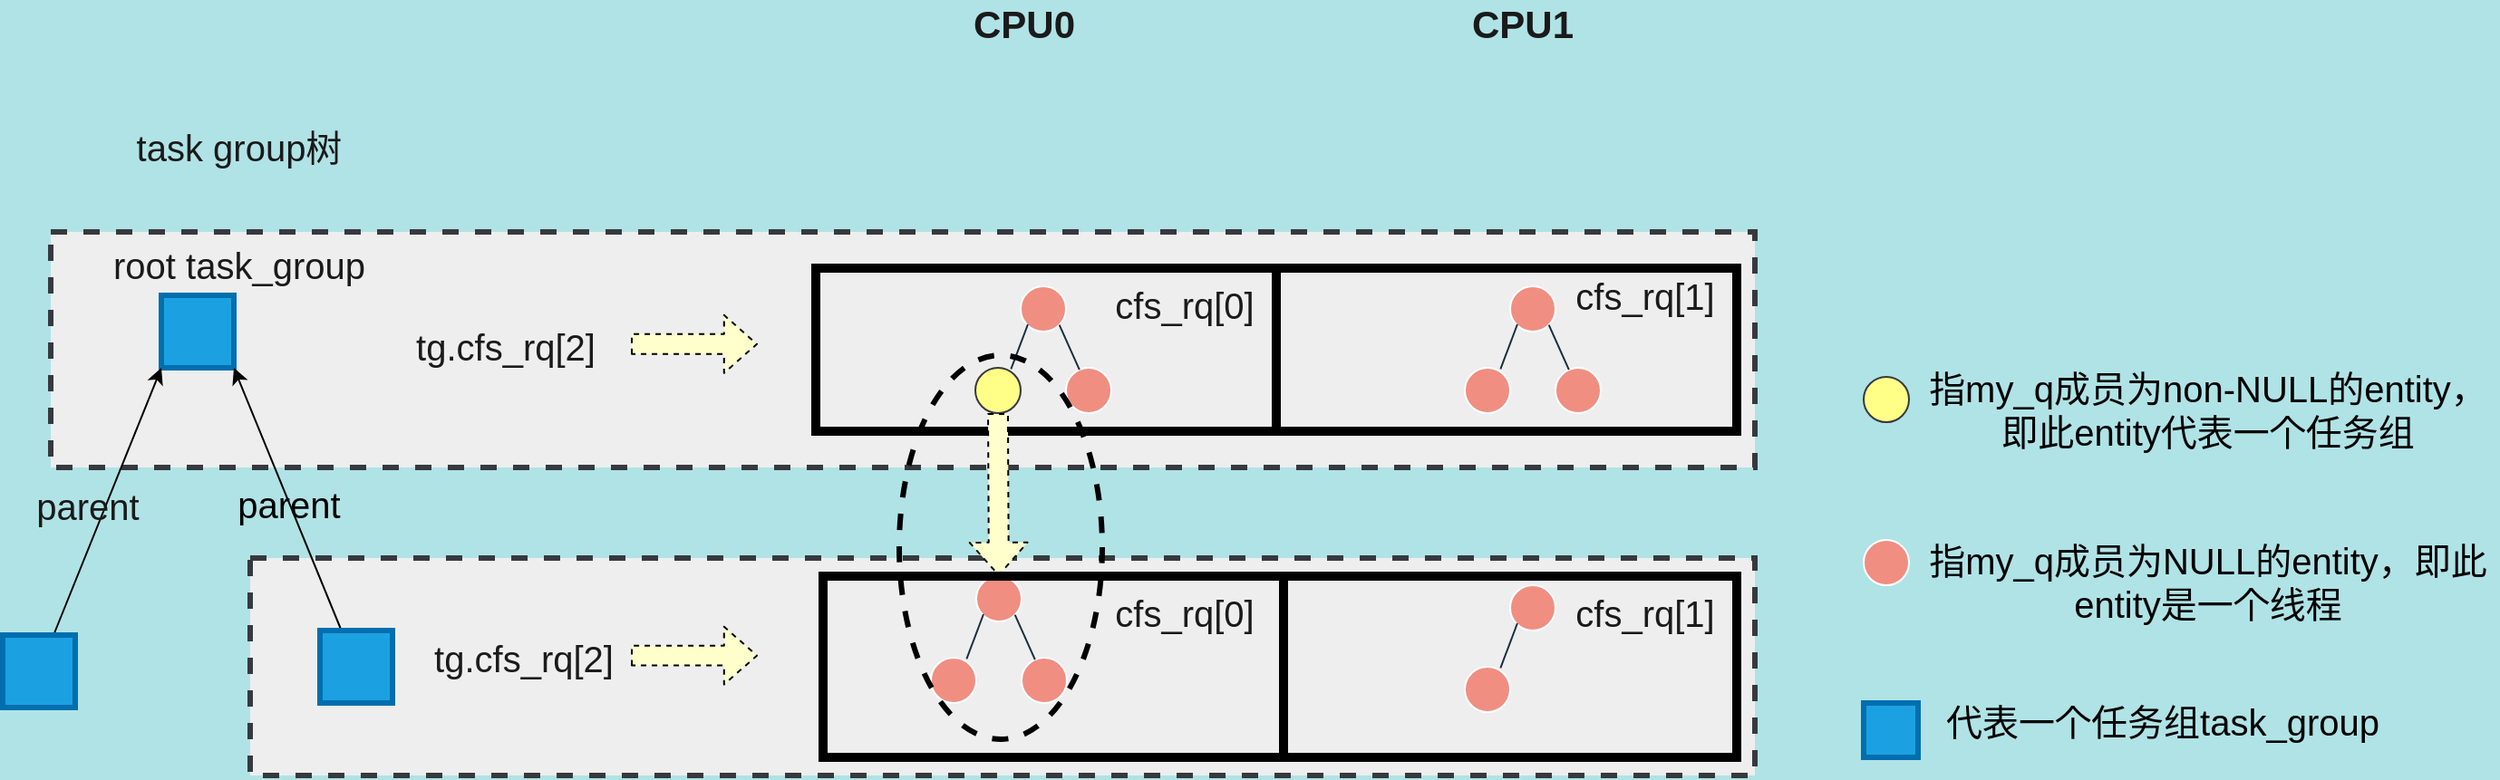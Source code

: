 <mxfile version="14.9.3" type="github">
  <diagram id="AehVrfmtsksNN9VQQM8J" name="Page-1">
    <mxGraphModel dx="1593" dy="1024" grid="1" gridSize="10" guides="1" tooltips="1" connect="1" arrows="1" fold="1" page="1" pageScale="1" pageWidth="827" pageHeight="1169" background="#B0E3E6" math="0" shadow="0">
      <root>
        <mxCell id="0" />
        <mxCell id="1" parent="0" />
        <mxCell id="AujPZ3HMkbZWtpJx0dt8-113" value="" style="rounded=0;whiteSpace=wrap;html=1;sketch=0;fontSize=20;fontColor=#1A1A1A;fillColor=none;strokeWidth=5;" parent="1" vertex="1">
          <mxGeometry x="1120" y="650" width="254" height="90" as="geometry" />
        </mxCell>
        <mxCell id="AujPZ3HMkbZWtpJx0dt8-89" value="" style="rounded=0;whiteSpace=wrap;html=1;sketch=0;fontSize=20;fillColor=#eeeeee;strokeWidth=3;dashed=1;strokeColor=#36393d;" parent="1" vertex="1">
          <mxGeometry x="450" y="460" width="940" height="130" as="geometry" />
        </mxCell>
        <mxCell id="AujPZ3HMkbZWtpJx0dt8-104" value="" style="rounded=0;whiteSpace=wrap;html=1;sketch=0;fontSize=20;fillColor=#eeeeee;strokeWidth=3;dashed=1;strokeColor=#36393d;" parent="1" vertex="1">
          <mxGeometry x="560" y="640" width="830" height="120" as="geometry" />
        </mxCell>
        <mxCell id="AujPZ3HMkbZWtpJx0dt8-78" value="" style="rounded=0;whiteSpace=wrap;html=1;sketch=0;fontSize=20;fontColor=#1A1A1A;fillColor=none;strokeWidth=5;" parent="1" vertex="1">
          <mxGeometry x="1126" y="480" width="254" height="90" as="geometry" />
        </mxCell>
        <mxCell id="AujPZ3HMkbZWtpJx0dt8-77" value="" style="rounded=0;whiteSpace=wrap;html=1;sketch=0;fontSize=20;fontColor=#1A1A1A;fillColor=none;strokeWidth=5;" parent="1" vertex="1">
          <mxGeometry x="872" y="480" width="254" height="90" as="geometry" />
        </mxCell>
        <mxCell id="AujPZ3HMkbZWtpJx0dt8-32" value="" style="ellipse;whiteSpace=wrap;html=1;aspect=fixed;rounded=0;sketch=0;fontColor=#1A1A1A;strokeColor=#FFFFFF;fillColor=#F08E81;" parent="1" vertex="1">
          <mxGeometry x="960.5" y="650" width="25" height="25" as="geometry" />
        </mxCell>
        <mxCell id="AujPZ3HMkbZWtpJx0dt8-33" value="" style="ellipse;whiteSpace=wrap;html=1;aspect=fixed;rounded=0;sketch=0;fontColor=#1A1A1A;strokeColor=#FFFFFF;fillColor=#F08E81;" parent="1" vertex="1">
          <mxGeometry x="985.5" y="695" width="25" height="25" as="geometry" />
        </mxCell>
        <mxCell id="AujPZ3HMkbZWtpJx0dt8-34" value="" style="ellipse;whiteSpace=wrap;html=1;aspect=fixed;rounded=0;sketch=0;fontColor=#1A1A1A;strokeColor=#FFFFFF;fillColor=#F08E81;" parent="1" vertex="1">
          <mxGeometry x="935.5" y="695" width="25" height="25" as="geometry" />
        </mxCell>
        <mxCell id="AujPZ3HMkbZWtpJx0dt8-35" value="" style="ellipse;whiteSpace=wrap;html=1;aspect=fixed;rounded=0;sketch=0;fontColor=#1A1A1A;strokeColor=#FFFFFF;fillColor=#F08E81;" parent="1" vertex="1">
          <mxGeometry x="1450" y="630" width="25" height="25" as="geometry" />
        </mxCell>
        <mxCell id="AujPZ3HMkbZWtpJx0dt8-40" value="" style="endArrow=none;html=1;fontColor=#1A1A1A;strokeColor=#182E3E;entryX=1;entryY=1;entryDx=0;entryDy=0;" parent="1" source="AujPZ3HMkbZWtpJx0dt8-33" target="AujPZ3HMkbZWtpJx0dt8-32" edge="1">
          <mxGeometry width="50" height="50" relative="1" as="geometry">
            <mxPoint x="1020.5" y="655" as="sourcePoint" />
            <mxPoint x="990.5" y="675" as="targetPoint" />
          </mxGeometry>
        </mxCell>
        <mxCell id="AujPZ3HMkbZWtpJx0dt8-42" value="" style="endArrow=none;html=1;fontColor=#1A1A1A;strokeColor=#182E3E;exitX=0.787;exitY=0.027;exitDx=0;exitDy=0;exitPerimeter=0;" parent="1" source="AujPZ3HMkbZWtpJx0dt8-34" edge="1">
          <mxGeometry width="50" height="50" relative="1" as="geometry">
            <mxPoint x="1002.923" y="706.077" as="sourcePoint" />
            <mxPoint x="964.5" y="671" as="targetPoint" />
          </mxGeometry>
        </mxCell>
        <mxCell id="AujPZ3HMkbZWtpJx0dt8-51" value="" style="ellipse;whiteSpace=wrap;html=1;aspect=fixed;rounded=0;sketch=0;fontColor=#1A1A1A;strokeColor=#FFFFFF;fillColor=#F08E81;" parent="1" vertex="1">
          <mxGeometry x="1255" y="655" width="25" height="25" as="geometry" />
        </mxCell>
        <mxCell id="AujPZ3HMkbZWtpJx0dt8-53" value="" style="ellipse;whiteSpace=wrap;html=1;aspect=fixed;rounded=0;sketch=0;fontColor=#1A1A1A;strokeColor=#FFFFFF;fillColor=#F08E81;" parent="1" vertex="1">
          <mxGeometry x="1230" y="700" width="25" height="25" as="geometry" />
        </mxCell>
        <mxCell id="AujPZ3HMkbZWtpJx0dt8-55" value="" style="endArrow=none;html=1;fontColor=#1A1A1A;strokeColor=#182E3E;exitX=0.787;exitY=0.027;exitDx=0;exitDy=0;exitPerimeter=0;" parent="1" source="AujPZ3HMkbZWtpJx0dt8-53" edge="1">
          <mxGeometry width="50" height="50" relative="1" as="geometry">
            <mxPoint x="1297.423" y="711.077" as="sourcePoint" />
            <mxPoint x="1259" y="676" as="targetPoint" />
          </mxGeometry>
        </mxCell>
        <mxCell id="AujPZ3HMkbZWtpJx0dt8-56" value="" style="ellipse;whiteSpace=wrap;html=1;aspect=fixed;rounded=0;sketch=0;fontColor=#1A1A1A;strokeColor=#FFFFFF;fillColor=#F08E81;" parent="1" vertex="1">
          <mxGeometry x="985" y="490" width="25" height="25" as="geometry" />
        </mxCell>
        <mxCell id="AujPZ3HMkbZWtpJx0dt8-57" value="" style="ellipse;whiteSpace=wrap;html=1;aspect=fixed;rounded=0;sketch=0;fontColor=#1A1A1A;strokeColor=#FFFFFF;fillColor=#F08E81;" parent="1" vertex="1">
          <mxGeometry x="1010" y="535" width="25" height="25" as="geometry" />
        </mxCell>
        <mxCell id="AujPZ3HMkbZWtpJx0dt8-58" value="" style="ellipse;whiteSpace=wrap;html=1;aspect=fixed;rounded=0;sketch=0;strokeColor=#36393d;fillColor=#ffff88;" parent="1" vertex="1">
          <mxGeometry x="960" y="535" width="25" height="25" as="geometry" />
        </mxCell>
        <mxCell id="AujPZ3HMkbZWtpJx0dt8-59" value="" style="endArrow=none;html=1;fontColor=#1A1A1A;strokeColor=#182E3E;entryX=1;entryY=1;entryDx=0;entryDy=0;" parent="1" source="AujPZ3HMkbZWtpJx0dt8-57" target="AujPZ3HMkbZWtpJx0dt8-56" edge="1">
          <mxGeometry width="50" height="50" relative="1" as="geometry">
            <mxPoint x="1045" y="495" as="sourcePoint" />
            <mxPoint x="1015" y="515" as="targetPoint" />
          </mxGeometry>
        </mxCell>
        <mxCell id="AujPZ3HMkbZWtpJx0dt8-60" value="" style="endArrow=none;html=1;fontColor=#1A1A1A;strokeColor=#182E3E;exitX=0.787;exitY=0.027;exitDx=0;exitDy=0;exitPerimeter=0;" parent="1" source="AujPZ3HMkbZWtpJx0dt8-58" edge="1">
          <mxGeometry width="50" height="50" relative="1" as="geometry">
            <mxPoint x="1027.423" y="546.077" as="sourcePoint" />
            <mxPoint x="989" y="511" as="targetPoint" />
          </mxGeometry>
        </mxCell>
        <mxCell id="AujPZ3HMkbZWtpJx0dt8-61" value="" style="ellipse;whiteSpace=wrap;html=1;aspect=fixed;rounded=0;sketch=0;fontColor=#1A1A1A;strokeColor=#FFFFFF;fillColor=#F08E81;" parent="1" vertex="1">
          <mxGeometry x="1255" y="490" width="25" height="25" as="geometry" />
        </mxCell>
        <mxCell id="AujPZ3HMkbZWtpJx0dt8-62" value="" style="ellipse;whiteSpace=wrap;html=1;aspect=fixed;rounded=0;sketch=0;fontColor=#1A1A1A;strokeColor=#FFFFFF;fillColor=#F08E81;" parent="1" vertex="1">
          <mxGeometry x="1280" y="535" width="25" height="25" as="geometry" />
        </mxCell>
        <mxCell id="AujPZ3HMkbZWtpJx0dt8-63" value="" style="ellipse;whiteSpace=wrap;html=1;aspect=fixed;rounded=0;sketch=0;fontColor=#1A1A1A;strokeColor=#FFFFFF;fillColor=#F08E81;" parent="1" vertex="1">
          <mxGeometry x="1230" y="535" width="25" height="25" as="geometry" />
        </mxCell>
        <mxCell id="AujPZ3HMkbZWtpJx0dt8-64" value="" style="endArrow=none;html=1;fontColor=#1A1A1A;strokeColor=#182E3E;entryX=1;entryY=1;entryDx=0;entryDy=0;" parent="1" source="AujPZ3HMkbZWtpJx0dt8-62" target="AujPZ3HMkbZWtpJx0dt8-61" edge="1">
          <mxGeometry width="50" height="50" relative="1" as="geometry">
            <mxPoint x="1315" y="495" as="sourcePoint" />
            <mxPoint x="1285" y="515" as="targetPoint" />
          </mxGeometry>
        </mxCell>
        <mxCell id="AujPZ3HMkbZWtpJx0dt8-65" value="" style="endArrow=none;html=1;fontColor=#1A1A1A;strokeColor=#182E3E;exitX=0.787;exitY=0.027;exitDx=0;exitDy=0;exitPerimeter=0;" parent="1" source="AujPZ3HMkbZWtpJx0dt8-63" edge="1">
          <mxGeometry width="50" height="50" relative="1" as="geometry">
            <mxPoint x="1297.423" y="546.077" as="sourcePoint" />
            <mxPoint x="1259" y="511" as="targetPoint" />
          </mxGeometry>
        </mxCell>
        <mxCell id="AujPZ3HMkbZWtpJx0dt8-67" value="" style="shape=image;html=1;verticalAlign=top;verticalLabelPosition=bottom;labelBackgroundColor=#ffffff;imageAspect=0;aspect=fixed;image=https://cdn3.iconfinder.com/data/icons/humano2/128x128/devices/cpu.png;rounded=0;sketch=0;fontColor=#1A1A1A;strokeColor=#FFFFFF;fillColor=#F08E81;" parent="1" vertex="1">
          <mxGeometry x="957" y="365" width="73" height="73" as="geometry" />
        </mxCell>
        <mxCell id="AujPZ3HMkbZWtpJx0dt8-68" value="" style="shape=image;html=1;verticalAlign=top;verticalLabelPosition=bottom;labelBackgroundColor=#ffffff;imageAspect=0;aspect=fixed;image=https://cdn3.iconfinder.com/data/icons/humano2/128x128/devices/cpu.png;rounded=0;sketch=0;fontColor=#1A1A1A;strokeColor=#FFFFFF;fillColor=#F08E81;" parent="1" vertex="1">
          <mxGeometry x="1232" y="365" width="73" height="73" as="geometry" />
        </mxCell>
        <mxCell id="AujPZ3HMkbZWtpJx0dt8-70" value="cfs_rq[0]" style="text;html=1;resizable=0;autosize=1;align=center;verticalAlign=middle;points=[];fillColor=none;strokeColor=none;rounded=0;sketch=0;fontColor=#1A1A1A;fontSize=20;" parent="1" vertex="1">
          <mxGeometry x="1030" y="485" width="90" height="30" as="geometry" />
        </mxCell>
        <mxCell id="AujPZ3HMkbZWtpJx0dt8-71" value="CPU0" style="text;html=1;strokeColor=none;fillColor=none;align=center;verticalAlign=middle;whiteSpace=wrap;rounded=0;sketch=0;fontColor=#1A1A1A;fontSize=21;fontStyle=1" parent="1" vertex="1">
          <mxGeometry x="967" y="335" width="40" height="20" as="geometry" />
        </mxCell>
        <mxCell id="AujPZ3HMkbZWtpJx0dt8-72" value="CPU1" style="text;html=1;strokeColor=none;fillColor=none;align=center;verticalAlign=middle;whiteSpace=wrap;rounded=0;sketch=0;fontColor=#1A1A1A;fontSize=21;fontStyle=1" parent="1" vertex="1">
          <mxGeometry x="1242" y="345" width="40" as="geometry" />
        </mxCell>
        <mxCell id="AujPZ3HMkbZWtpJx0dt8-85" value="root task_group" style="text;html=1;strokeColor=none;fillColor=none;align=center;verticalAlign=middle;whiteSpace=wrap;rounded=0;sketch=0;fontSize=20;fontColor=#1A1A1A;" parent="1" vertex="1">
          <mxGeometry x="463.5" y="465" width="180" height="25" as="geometry" />
        </mxCell>
        <mxCell id="AujPZ3HMkbZWtpJx0dt8-87" value="tg.cfs_rq[2]" style="text;html=1;strokeColor=none;fillColor=none;align=center;verticalAlign=middle;whiteSpace=wrap;rounded=0;sketch=0;fontSize=20;fontColor=#1A1A1A;" parent="1" vertex="1">
          <mxGeometry x="611" y="510" width="180" height="25" as="geometry" />
        </mxCell>
        <mxCell id="AujPZ3HMkbZWtpJx0dt8-88" value="" style="shape=flexArrow;endArrow=classic;html=1;shadow=0;fontSize=20;fontColor=#1A1A1A;strokeColor=#000000;width=10.952;endSize=5.7;fillColor=#FFFFCC;dashed=1;" parent="1" edge="1">
          <mxGeometry width="50" height="50" relative="1" as="geometry">
            <mxPoint x="770" y="521.91" as="sourcePoint" />
            <mxPoint x="840" y="521.91" as="targetPoint" />
          </mxGeometry>
        </mxCell>
        <mxCell id="AujPZ3HMkbZWtpJx0dt8-93" value="" style="whiteSpace=wrap;html=1;aspect=fixed;rounded=0;sketch=0;fontSize=20;strokeColor=#006EAF;strokeWidth=3;fillColor=#1ba1e2;fontColor=#ffffff;" parent="1" vertex="1">
          <mxGeometry x="511" y="495" width="40" height="40" as="geometry" />
        </mxCell>
        <mxCell id="AujPZ3HMkbZWtpJx0dt8-100" style="edgeStyle=none;rounded=1;sketch=0;orthogonalLoop=1;jettySize=auto;html=1;shadow=0;fontSize=20;fontColor=#1A1A1A;strokeColor=#000000;fillColor=#FFFFCC;gradientColor=none;entryX=0;entryY=1;entryDx=0;entryDy=0;" parent="1" source="AujPZ3HMkbZWtpJx0dt8-94" target="AujPZ3HMkbZWtpJx0dt8-93" edge="1">
          <mxGeometry relative="1" as="geometry" />
        </mxCell>
        <mxCell id="AujPZ3HMkbZWtpJx0dt8-102" value="parent" style="edgeLabel;html=1;align=center;verticalAlign=middle;resizable=0;points=[];fontSize=20;fontColor=#1A1A1A;labelBackgroundColor=none;" parent="AujPZ3HMkbZWtpJx0dt8-100" vertex="1" connectable="0">
          <mxGeometry x="0.021" relative="1" as="geometry">
            <mxPoint x="-12" y="3" as="offset" />
          </mxGeometry>
        </mxCell>
        <mxCell id="AujPZ3HMkbZWtpJx0dt8-94" value="" style="whiteSpace=wrap;html=1;aspect=fixed;rounded=0;sketch=0;fontSize=20;strokeColor=#006EAF;strokeWidth=3;fillColor=#1ba1e2;fontColor=#ffffff;" parent="1" vertex="1">
          <mxGeometry x="423.5" y="682.5" width="40" height="40" as="geometry" />
        </mxCell>
        <mxCell id="AujPZ3HMkbZWtpJx0dt8-101" style="edgeStyle=none;rounded=1;sketch=0;orthogonalLoop=1;jettySize=auto;html=1;entryX=1;entryY=1;entryDx=0;entryDy=0;shadow=0;fontSize=20;fontColor=#1A1A1A;strokeColor=#000000;fillColor=#FFFFCC;gradientColor=none;" parent="1" source="AujPZ3HMkbZWtpJx0dt8-95" target="AujPZ3HMkbZWtpJx0dt8-93" edge="1">
          <mxGeometry relative="1" as="geometry" />
        </mxCell>
        <mxCell id="AujPZ3HMkbZWtpJx0dt8-103" value="parent" style="edgeLabel;html=1;align=center;verticalAlign=middle;resizable=0;points=[];fontSize=20;labelBackgroundColor=none;" parent="AujPZ3HMkbZWtpJx0dt8-101" vertex="1" connectable="0">
          <mxGeometry x="-0.025" y="1" relative="1" as="geometry">
            <mxPoint as="offset" />
          </mxGeometry>
        </mxCell>
        <mxCell id="AujPZ3HMkbZWtpJx0dt8-95" value="" style="whiteSpace=wrap;html=1;aspect=fixed;rounded=0;sketch=0;fontSize=20;strokeColor=#006EAF;strokeWidth=3;fillColor=#1ba1e2;fontColor=#ffffff;" parent="1" vertex="1">
          <mxGeometry x="598.5" y="680" width="40" height="40" as="geometry" />
        </mxCell>
        <mxCell id="AujPZ3HMkbZWtpJx0dt8-96" value="task group树" style="text;html=1;strokeColor=none;fillColor=none;align=center;verticalAlign=middle;whiteSpace=wrap;rounded=0;sketch=0;fontSize=20;fontColor=#1A1A1A;" parent="1" vertex="1">
          <mxGeometry x="463.5" y="400" width="180" height="25" as="geometry" />
        </mxCell>
        <mxCell id="AujPZ3HMkbZWtpJx0dt8-105" value="tg.cfs_rq[2]" style="text;html=1;strokeColor=none;fillColor=none;align=center;verticalAlign=middle;whiteSpace=wrap;rounded=0;sketch=0;fontSize=20;fontColor=#1A1A1A;" parent="1" vertex="1">
          <mxGeometry x="621" y="682.5" width="180" height="25" as="geometry" />
        </mxCell>
        <mxCell id="AujPZ3HMkbZWtpJx0dt8-108" value="" style="shape=flexArrow;endArrow=classic;html=1;shadow=0;fontSize=20;fontColor=#1A1A1A;strokeColor=#000000;width=10.952;endSize=5.7;fillColor=#FFFFCC;dashed=1;" parent="1" edge="1">
          <mxGeometry width="50" height="50" relative="1" as="geometry">
            <mxPoint x="770" y="693.82" as="sourcePoint" />
            <mxPoint x="840" y="693.82" as="targetPoint" />
          </mxGeometry>
        </mxCell>
        <mxCell id="AujPZ3HMkbZWtpJx0dt8-110" value="" style="shape=flexArrow;endArrow=classic;html=1;shadow=0;fontSize=20;fontColor=#1A1A1A;strokeColor=#000000;width=10.952;endSize=5.7;fillColor=#FFFFCC;exitX=0.5;exitY=1;exitDx=0;exitDy=0;dashed=1;" parent="1" source="AujPZ3HMkbZWtpJx0dt8-58" target="AujPZ3HMkbZWtpJx0dt8-32" edge="1">
          <mxGeometry width="50" height="50" relative="1" as="geometry">
            <mxPoint x="972.76" y="570" as="sourcePoint" />
            <mxPoint x="972.76" y="630" as="targetPoint" />
          </mxGeometry>
        </mxCell>
        <mxCell id="AujPZ3HMkbZWtpJx0dt8-112" value="" style="rounded=0;whiteSpace=wrap;html=1;sketch=0;fontSize=20;fontColor=#1A1A1A;fillColor=none;strokeWidth=5;" parent="1" vertex="1">
          <mxGeometry x="876" y="650" width="254" height="100" as="geometry" />
        </mxCell>
        <mxCell id="AujPZ3HMkbZWtpJx0dt8-114" value="cfs_rq[0]" style="text;html=1;resizable=0;autosize=1;align=center;verticalAlign=middle;points=[];fillColor=none;strokeColor=none;rounded=0;sketch=0;fontColor=#1A1A1A;fontSize=20;" parent="1" vertex="1">
          <mxGeometry x="1030" y="655" width="90" height="30" as="geometry" />
        </mxCell>
        <mxCell id="AujPZ3HMkbZWtpJx0dt8-115" value="cfs_rq[1]" style="text;html=1;resizable=0;autosize=1;align=center;verticalAlign=middle;points=[];fillColor=none;strokeColor=none;rounded=0;sketch=0;fontColor=#1A1A1A;fontSize=20;" parent="1" vertex="1">
          <mxGeometry x="1284" y="655" width="90" height="30" as="geometry" />
        </mxCell>
        <mxCell id="AujPZ3HMkbZWtpJx0dt8-116" value="cfs_rq[1]" style="text;html=1;resizable=0;autosize=1;align=center;verticalAlign=middle;points=[];fillColor=none;strokeColor=none;rounded=0;sketch=0;fontColor=#1A1A1A;fontSize=20;" parent="1" vertex="1">
          <mxGeometry x="1284" y="480" width="90" height="30" as="geometry" />
        </mxCell>
        <mxCell id="AujPZ3HMkbZWtpJx0dt8-118" value="" style="ellipse;whiteSpace=wrap;html=1;aspect=fixed;rounded=0;sketch=0;strokeColor=#36393d;fillColor=#ffff88;" parent="1" vertex="1">
          <mxGeometry x="1450" y="540" width="25" height="25" as="geometry" />
        </mxCell>
        <mxCell id="AujPZ3HMkbZWtpJx0dt8-119" style="edgeStyle=none;rounded=1;sketch=0;orthogonalLoop=1;jettySize=auto;html=1;exitX=0.5;exitY=0;exitDx=0;exitDy=0;shadow=0;dashed=1;fontSize=20;fontColor=#000000;strokeColor=#000000;fillColor=#FFFFCC;gradientColor=none;" parent="1" source="AujPZ3HMkbZWtpJx0dt8-118" target="AujPZ3HMkbZWtpJx0dt8-118" edge="1">
          <mxGeometry relative="1" as="geometry" />
        </mxCell>
        <mxCell id="AujPZ3HMkbZWtpJx0dt8-120" value="" style="rounded=0;whiteSpace=wrap;html=1;sketch=0;fontSize=20;fontColor=#1A1A1A;fillColor=none;strokeWidth=5;" parent="1" vertex="1">
          <mxGeometry x="1130" y="650" width="250" height="100" as="geometry" />
        </mxCell>
        <mxCell id="AujPZ3HMkbZWtpJx0dt8-121" value="指my_q成员为non-NULL的entity，即此entity代表一个任务组" style="text;html=1;strokeColor=none;fillColor=none;align=center;verticalAlign=middle;whiteSpace=wrap;rounded=0;dashed=1;labelBackgroundColor=none;sketch=0;fontSize=20;fontColor=#000000;" parent="1" vertex="1">
          <mxGeometry x="1480" y="555" width="320" height="5" as="geometry" />
        </mxCell>
        <mxCell id="AujPZ3HMkbZWtpJx0dt8-122" value="指my_q成员为NULL的entity，即此entity是一个线程" style="text;html=1;strokeColor=none;fillColor=none;align=center;verticalAlign=middle;whiteSpace=wrap;rounded=0;dashed=1;labelBackgroundColor=none;sketch=0;fontSize=20;fontColor=#000000;" parent="1" vertex="1">
          <mxGeometry x="1480" y="650" width="320" height="5" as="geometry" />
        </mxCell>
        <mxCell id="AujPZ3HMkbZWtpJx0dt8-106" value="" style="ellipse;whiteSpace=wrap;html=1;rounded=0;labelBackgroundColor=none;sketch=0;fontSize=20;fontColor=#000000;strokeColor=#000000;strokeWidth=3;gradientColor=none;fillColor=none;dashed=1;" parent="1" vertex="1">
          <mxGeometry x="918" y="528" width="112" height="212" as="geometry" />
        </mxCell>
        <mxCell id="AujPZ3HMkbZWtpJx0dt8-123" value="" style="whiteSpace=wrap;html=1;aspect=fixed;rounded=0;sketch=0;fontSize=20;strokeColor=#006EAF;strokeWidth=3;fillColor=#1ba1e2;fontColor=#ffffff;" parent="1" vertex="1">
          <mxGeometry x="1450" y="720" width="30" height="30" as="geometry" />
        </mxCell>
        <mxCell id="AujPZ3HMkbZWtpJx0dt8-124" value="代表一个任务组task_group" style="text;html=1;strokeColor=none;fillColor=none;align=center;verticalAlign=middle;whiteSpace=wrap;rounded=0;dashed=1;labelBackgroundColor=none;sketch=0;fontSize=20;fontColor=#000000;" parent="1" vertex="1">
          <mxGeometry x="1460" y="700" width="310" height="60" as="geometry" />
        </mxCell>
      </root>
    </mxGraphModel>
  </diagram>
</mxfile>
